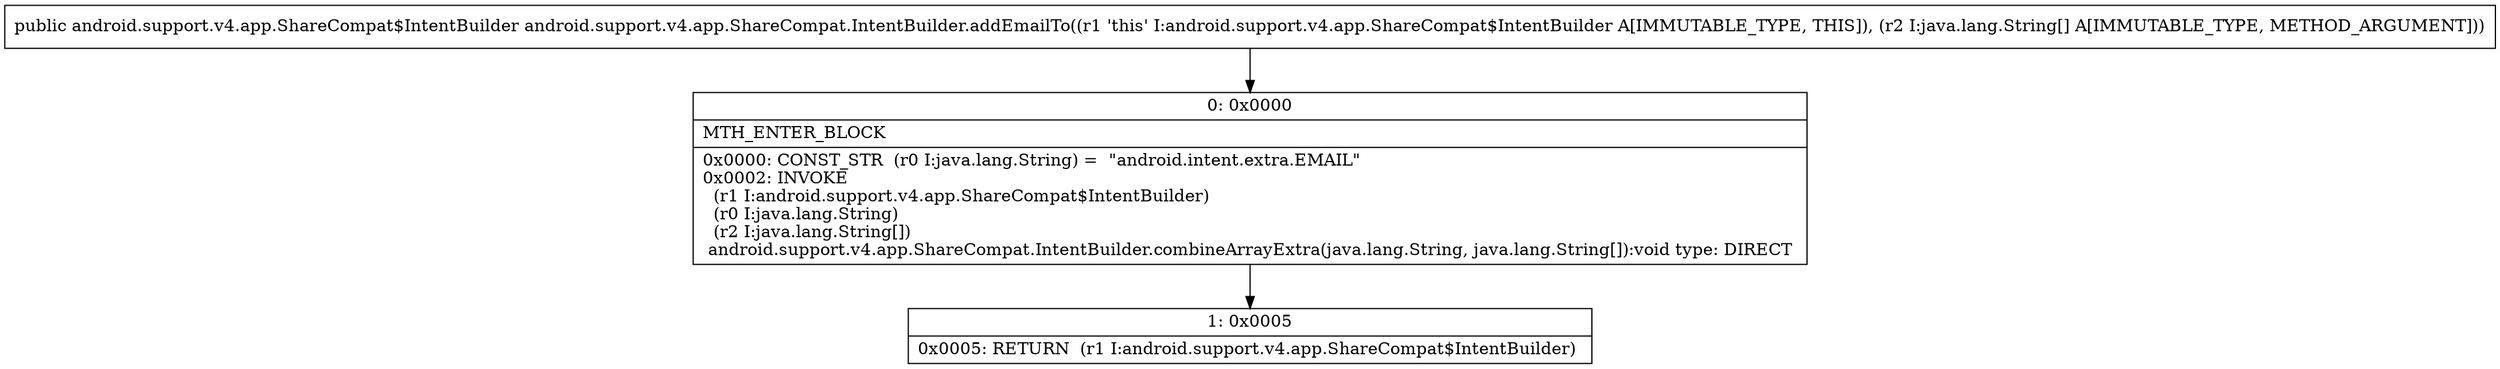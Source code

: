 digraph "CFG forandroid.support.v4.app.ShareCompat.IntentBuilder.addEmailTo([Ljava\/lang\/String;)Landroid\/support\/v4\/app\/ShareCompat$IntentBuilder;" {
Node_0 [shape=record,label="{0\:\ 0x0000|MTH_ENTER_BLOCK\l|0x0000: CONST_STR  (r0 I:java.lang.String) =  \"android.intent.extra.EMAIL\" \l0x0002: INVOKE  \l  (r1 I:android.support.v4.app.ShareCompat$IntentBuilder)\l  (r0 I:java.lang.String)\l  (r2 I:java.lang.String[])\l android.support.v4.app.ShareCompat.IntentBuilder.combineArrayExtra(java.lang.String, java.lang.String[]):void type: DIRECT \l}"];
Node_1 [shape=record,label="{1\:\ 0x0005|0x0005: RETURN  (r1 I:android.support.v4.app.ShareCompat$IntentBuilder) \l}"];
MethodNode[shape=record,label="{public android.support.v4.app.ShareCompat$IntentBuilder android.support.v4.app.ShareCompat.IntentBuilder.addEmailTo((r1 'this' I:android.support.v4.app.ShareCompat$IntentBuilder A[IMMUTABLE_TYPE, THIS]), (r2 I:java.lang.String[] A[IMMUTABLE_TYPE, METHOD_ARGUMENT])) }"];
MethodNode -> Node_0;
Node_0 -> Node_1;
}

